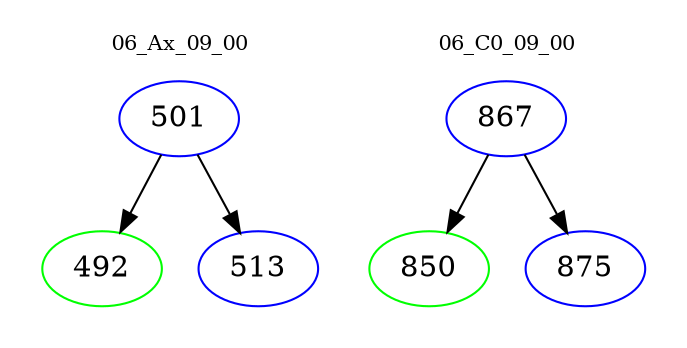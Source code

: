digraph{
subgraph cluster_0 {
color = white
label = "06_Ax_09_00";
fontsize=10;
T0_501 [label="501", color="blue"]
T0_501 -> T0_492 [color="black"]
T0_492 [label="492", color="green"]
T0_501 -> T0_513 [color="black"]
T0_513 [label="513", color="blue"]
}
subgraph cluster_1 {
color = white
label = "06_C0_09_00";
fontsize=10;
T1_867 [label="867", color="blue"]
T1_867 -> T1_850 [color="black"]
T1_850 [label="850", color="green"]
T1_867 -> T1_875 [color="black"]
T1_875 [label="875", color="blue"]
}
}
